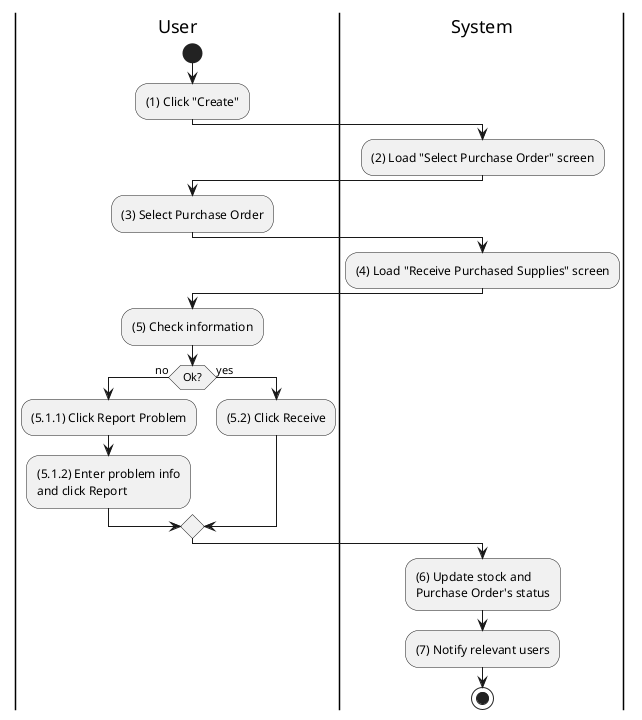 @startuml inventory-supply-receive
|u|User
|s|System

|u|
start
:(1) Click "Create";

|s|
:(2) Load "Select Purchase Order" screen;

|u|
:(3) Select Purchase Order;

|s|
:(4) Load "Receive Purchased Supplies" screen;

|u|
:(5) Check information;

if (Ok?) then (no)
    |u|
    :(5.1.1) Click Report Problem;
    :(5.1.2) Enter problem info\nand click Report;
else (yes)
    |u|
    :(5.2) Click Receive;
endif

|s|
:(6) Update stock and \nPurchase Order's status;
:(7) Notify relevant users;
stop
@enduml